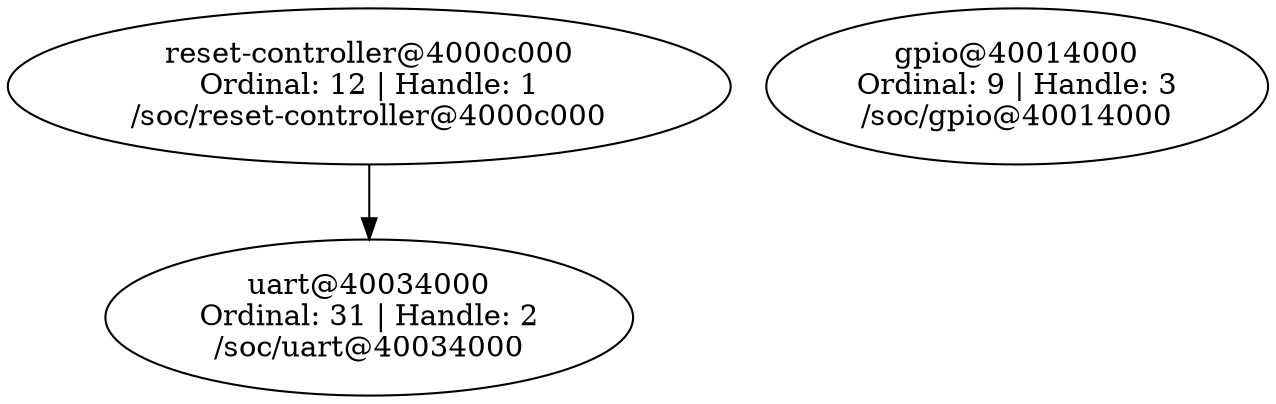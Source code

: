// /Users/luukvancampen/Desktop/delftMsC/realTimeSystems/blink_threads/build/zephyr/zephyr_pre0.elf
digraph "Device dependency graph" {
	12 [label="reset-controller@4000c000\nOrdinal: 12 | Handle: 1\n/soc/reset-controller@4000c000"]
	31 [label="uart@40034000\nOrdinal: 31 | Handle: 2\n/soc/uart@40034000"]
	9 [label="gpio@40014000\nOrdinal: 9 | Handle: 3\n/soc/gpio@40014000"]
	12 -> 31
}
